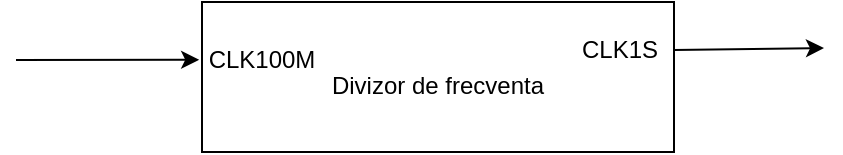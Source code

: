 <mxfile version="21.3.5" type="device" pages="2">
  <diagram name="Page-1" id="qrpLFlRsGZqDi6FHed2L">
    <mxGraphModel dx="790" dy="440" grid="0" gridSize="10" guides="1" tooltips="1" connect="1" arrows="1" fold="1" page="1" pageScale="1" pageWidth="827" pageHeight="1169" background="#ffffff" math="0" shadow="0">
      <root>
        <mxCell id="0" />
        <mxCell id="1" parent="0" />
        <mxCell id="_r7byrhbNO5gASwCjzYp-1" value="&lt;font style=&quot;font-size: 12px;&quot; color=&quot;#000000&quot;&gt;Divizor de frecventa&lt;/font&gt;" style="rounded=0;whiteSpace=wrap;html=1;fillColor=none;strokeColor=#000000;fontSize=24;" vertex="1" parent="1">
          <mxGeometry x="262" y="326" width="236" height="75" as="geometry" />
        </mxCell>
        <mxCell id="_r7byrhbNO5gASwCjzYp-2" value="" style="endArrow=classic;html=1;rounded=0;strokeColor=#000000;entryX=-0.006;entryY=0.385;entryDx=0;entryDy=0;entryPerimeter=0;" edge="1" parent="1" target="_r7byrhbNO5gASwCjzYp-1">
          <mxGeometry width="50" height="50" relative="1" as="geometry">
            <mxPoint x="169" y="355" as="sourcePoint" />
            <mxPoint x="253" y="355" as="targetPoint" />
          </mxGeometry>
        </mxCell>
        <mxCell id="_r7byrhbNO5gASwCjzYp-3" value="" style="endArrow=classic;html=1;rounded=0;strokeColor=#000000;" edge="1" parent="1">
          <mxGeometry width="50" height="50" relative="1" as="geometry">
            <mxPoint x="498" y="350" as="sourcePoint" />
            <mxPoint x="573" y="349" as="targetPoint" />
          </mxGeometry>
        </mxCell>
        <mxCell id="_r7byrhbNO5gASwCjzYp-4" value="&lt;font color=&quot;#000000&quot;&gt;CLK100M&lt;/font&gt;" style="text;html=1;strokeColor=none;fillColor=none;align=center;verticalAlign=middle;whiteSpace=wrap;rounded=0;" vertex="1" parent="1">
          <mxGeometry x="262" y="340" width="60" height="30" as="geometry" />
        </mxCell>
        <mxCell id="_r7byrhbNO5gASwCjzYp-5" value="&lt;font color=&quot;#000000&quot;&gt;CLK1S&lt;/font&gt;" style="text;html=1;strokeColor=none;fillColor=none;align=center;verticalAlign=middle;whiteSpace=wrap;rounded=0;" vertex="1" parent="1">
          <mxGeometry x="441" y="335" width="60" height="30" as="geometry" />
        </mxCell>
      </root>
    </mxGraphModel>
  </diagram>
  <diagram id="wkvQaU80rDM4mAZmatkD" name="Page-2">
    <mxGraphModel dx="1153" dy="642" grid="0" gridSize="10" guides="1" tooltips="1" connect="1" arrows="1" fold="1" page="1" pageScale="1" pageWidth="827" pageHeight="1169" background="#ffffff" math="0" shadow="0">
      <root>
        <mxCell id="0" />
        <mxCell id="1" parent="0" />
        <mxCell id="-fSlUvUVZeuG0hGnpvkm-1" value="&lt;font style=&quot;font-size: 16px;&quot; color=&quot;#000000&quot;&gt;Afisor_anozi_catozi&lt;/font&gt;" style="rounded=0;whiteSpace=wrap;html=1;fillColor=none;strokeColor=#000000;fontSize=22;" vertex="1" parent="1">
          <mxGeometry x="240" y="160" width="240" height="80" as="geometry" />
        </mxCell>
        <mxCell id="-fSlUvUVZeuG0hGnpvkm-2" value="" style="endArrow=classic;html=1;rounded=0;strokeColor=#000000;" edge="1" parent="1">
          <mxGeometry width="50" height="50" relative="1" as="geometry">
            <mxPoint x="167" y="223" as="sourcePoint" />
            <mxPoint x="240" y="223" as="targetPoint" />
          </mxGeometry>
        </mxCell>
        <mxCell id="-fSlUvUVZeuG0hGnpvkm-4" value="" style="endArrow=classic;html=1;rounded=0;strokeColor=#000000;" edge="1" parent="1">
          <mxGeometry width="50" height="50" relative="1" as="geometry">
            <mxPoint x="480" y="182" as="sourcePoint" />
            <mxPoint x="550" y="182" as="targetPoint" />
          </mxGeometry>
        </mxCell>
        <mxCell id="-fSlUvUVZeuG0hGnpvkm-5" value="" style="endArrow=none;html=1;rounded=0;fontColor=#000000;strokeColor=#000000;" edge="1" parent="1">
          <mxGeometry width="50" height="50" relative="1" as="geometry">
            <mxPoint x="205" y="229" as="sourcePoint" />
            <mxPoint x="189" y="219" as="targetPoint" />
          </mxGeometry>
        </mxCell>
        <mxCell id="-fSlUvUVZeuG0hGnpvkm-6" value="" style="endArrow=classic;html=1;rounded=0;strokeColor=#000000;exitX=1.004;exitY=0.677;exitDx=0;exitDy=0;exitPerimeter=0;" edge="1" parent="1" source="-fSlUvUVZeuG0hGnpvkm-1">
          <mxGeometry width="50" height="50" relative="1" as="geometry">
            <mxPoint x="449" y="346" as="sourcePoint" />
            <mxPoint x="551" y="214" as="targetPoint" />
          </mxGeometry>
        </mxCell>
        <mxCell id="-fSlUvUVZeuG0hGnpvkm-7" value="" style="endArrow=none;html=1;rounded=0;strokeColor=#000000;" edge="1" parent="1">
          <mxGeometry width="50" height="50" relative="1" as="geometry">
            <mxPoint x="515" y="191" as="sourcePoint" />
            <mxPoint x="500" y="174" as="targetPoint" />
          </mxGeometry>
        </mxCell>
        <mxCell id="-fSlUvUVZeuG0hGnpvkm-8" value="" style="endArrow=none;html=1;rounded=0;strokeColor=#000000;" edge="1" parent="1">
          <mxGeometry width="50" height="50" relative="1" as="geometry">
            <mxPoint x="518" y="224" as="sourcePoint" />
            <mxPoint x="501" y="204" as="targetPoint" />
          </mxGeometry>
        </mxCell>
        <mxCell id="-fSlUvUVZeuG0hGnpvkm-9" value="" style="endArrow=classic;html=1;rounded=0;strokeColor=#000000;" edge="1" parent="1">
          <mxGeometry width="50" height="50" relative="1" as="geometry">
            <mxPoint x="167" y="205" as="sourcePoint" />
            <mxPoint x="240" y="205" as="targetPoint" />
          </mxGeometry>
        </mxCell>
        <mxCell id="-fSlUvUVZeuG0hGnpvkm-10" value="" style="endArrow=none;html=1;rounded=0;fontColor=#000000;strokeColor=#000000;" edge="1" parent="1" source="-fSlUvUVZeuG0hGnpvkm-20">
          <mxGeometry width="50" height="50" relative="1" as="geometry">
            <mxPoint x="205" y="211" as="sourcePoint" />
            <mxPoint x="189" y="201" as="targetPoint" />
          </mxGeometry>
        </mxCell>
        <mxCell id="-fSlUvUVZeuG0hGnpvkm-11" value="" style="endArrow=classic;html=1;rounded=0;strokeColor=#000000;" edge="1" parent="1">
          <mxGeometry width="50" height="50" relative="1" as="geometry">
            <mxPoint x="167" y="188" as="sourcePoint" />
            <mxPoint x="240" y="188" as="targetPoint" />
          </mxGeometry>
        </mxCell>
        <mxCell id="-fSlUvUVZeuG0hGnpvkm-12" value="" style="endArrow=classic;html=1;rounded=0;strokeColor=#000000;" edge="1" parent="1">
          <mxGeometry width="50" height="50" relative="1" as="geometry">
            <mxPoint x="167" y="174" as="sourcePoint" />
            <mxPoint x="240" y="174" as="targetPoint" />
          </mxGeometry>
        </mxCell>
        <mxCell id="-fSlUvUVZeuG0hGnpvkm-14" value="&lt;font color=&quot;#000000&quot;&gt;Anozi&lt;br&gt;&lt;/font&gt;" style="text;html=1;strokeColor=none;fillColor=none;align=center;verticalAlign=middle;whiteSpace=wrap;rounded=0;" vertex="1" parent="1">
          <mxGeometry x="494" y="152" width="60" height="30" as="geometry" />
        </mxCell>
        <mxCell id="-fSlUvUVZeuG0hGnpvkm-15" value="&lt;font color=&quot;#000000&quot;&gt;Catozi&lt;br&gt;&lt;/font&gt;" style="text;html=1;strokeColor=none;fillColor=none;align=center;verticalAlign=middle;whiteSpace=wrap;rounded=0;" vertex="1" parent="1">
          <mxGeometry x="494" y="188" width="60" height="30" as="geometry" />
        </mxCell>
        <mxCell id="-fSlUvUVZeuG0hGnpvkm-16" value="&lt;font color=&quot;#000000&quot;&gt;CLK&lt;br&gt;&lt;/font&gt;" style="text;html=1;strokeColor=none;fillColor=none;align=center;verticalAlign=middle;whiteSpace=wrap;rounded=0;" vertex="1" parent="1">
          <mxGeometry x="175" y="148" width="60" height="30" as="geometry" />
        </mxCell>
        <mxCell id="-fSlUvUVZeuG0hGnpvkm-17" value="&lt;font color=&quot;#000000&quot;&gt;Reset&lt;br&gt;&lt;/font&gt;" style="text;html=1;strokeColor=none;fillColor=none;align=center;verticalAlign=middle;whiteSpace=wrap;rounded=0;" vertex="1" parent="1">
          <mxGeometry x="180" y="167" width="60" height="30" as="geometry" />
        </mxCell>
        <mxCell id="-fSlUvUVZeuG0hGnpvkm-18" value="&lt;font color=&quot;#000000&quot;&gt;C1&lt;br&gt;&lt;/font&gt;" style="text;html=1;strokeColor=none;fillColor=none;align=center;verticalAlign=middle;whiteSpace=wrap;rounded=0;" vertex="1" parent="1">
          <mxGeometry x="191.5" y="188" width="37" height="18" as="geometry" />
        </mxCell>
        <mxCell id="-fSlUvUVZeuG0hGnpvkm-19" value="&lt;font color=&quot;#000000&quot;&gt;C2&lt;br&gt;&lt;/font&gt;" style="text;html=1;strokeColor=none;fillColor=none;align=center;verticalAlign=middle;whiteSpace=wrap;rounded=0;" vertex="1" parent="1">
          <mxGeometry x="191.5" y="208" width="39" height="16" as="geometry" />
        </mxCell>
        <mxCell id="-fSlUvUVZeuG0hGnpvkm-21" value="" style="endArrow=none;html=1;rounded=0;fontColor=#000000;strokeColor=#000000;" edge="1" parent="1" target="-fSlUvUVZeuG0hGnpvkm-20">
          <mxGeometry width="50" height="50" relative="1" as="geometry">
            <mxPoint x="205" y="211" as="sourcePoint" />
            <mxPoint x="189" y="201" as="targetPoint" />
          </mxGeometry>
        </mxCell>
        <mxCell id="-fSlUvUVZeuG0hGnpvkm-20" value="&lt;font color=&quot;#000000&quot;&gt;4&lt;br&gt;&lt;/font&gt;" style="text;html=1;strokeColor=none;fillColor=none;align=center;verticalAlign=middle;whiteSpace=wrap;rounded=0;" vertex="1" parent="1">
          <mxGeometry x="175" y="192" width="25" height="10" as="geometry" />
        </mxCell>
        <mxCell id="-fSlUvUVZeuG0hGnpvkm-22" value="&lt;font color=&quot;#000000&quot;&gt;4&lt;br&gt;&lt;/font&gt;" style="text;html=1;strokeColor=none;fillColor=none;align=center;verticalAlign=middle;whiteSpace=wrap;rounded=0;" vertex="1" parent="1">
          <mxGeometry x="175" y="208" width="25" height="10" as="geometry" />
        </mxCell>
      </root>
    </mxGraphModel>
  </diagram>
</mxfile>

